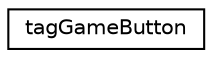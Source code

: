 digraph "Graphical Class Hierarchy"
{
 // LATEX_PDF_SIZE
  edge [fontname="Helvetica",fontsize="10",labelfontname="Helvetica",labelfontsize="10"];
  node [fontname="Helvetica",fontsize="10",shape=record];
  rankdir="LR";
  Node0 [label="tagGameButton",height=0.2,width=0.4,color="black", fillcolor="white", style="filled",URL="$structtag_game_button.html",tooltip=" "];
}
